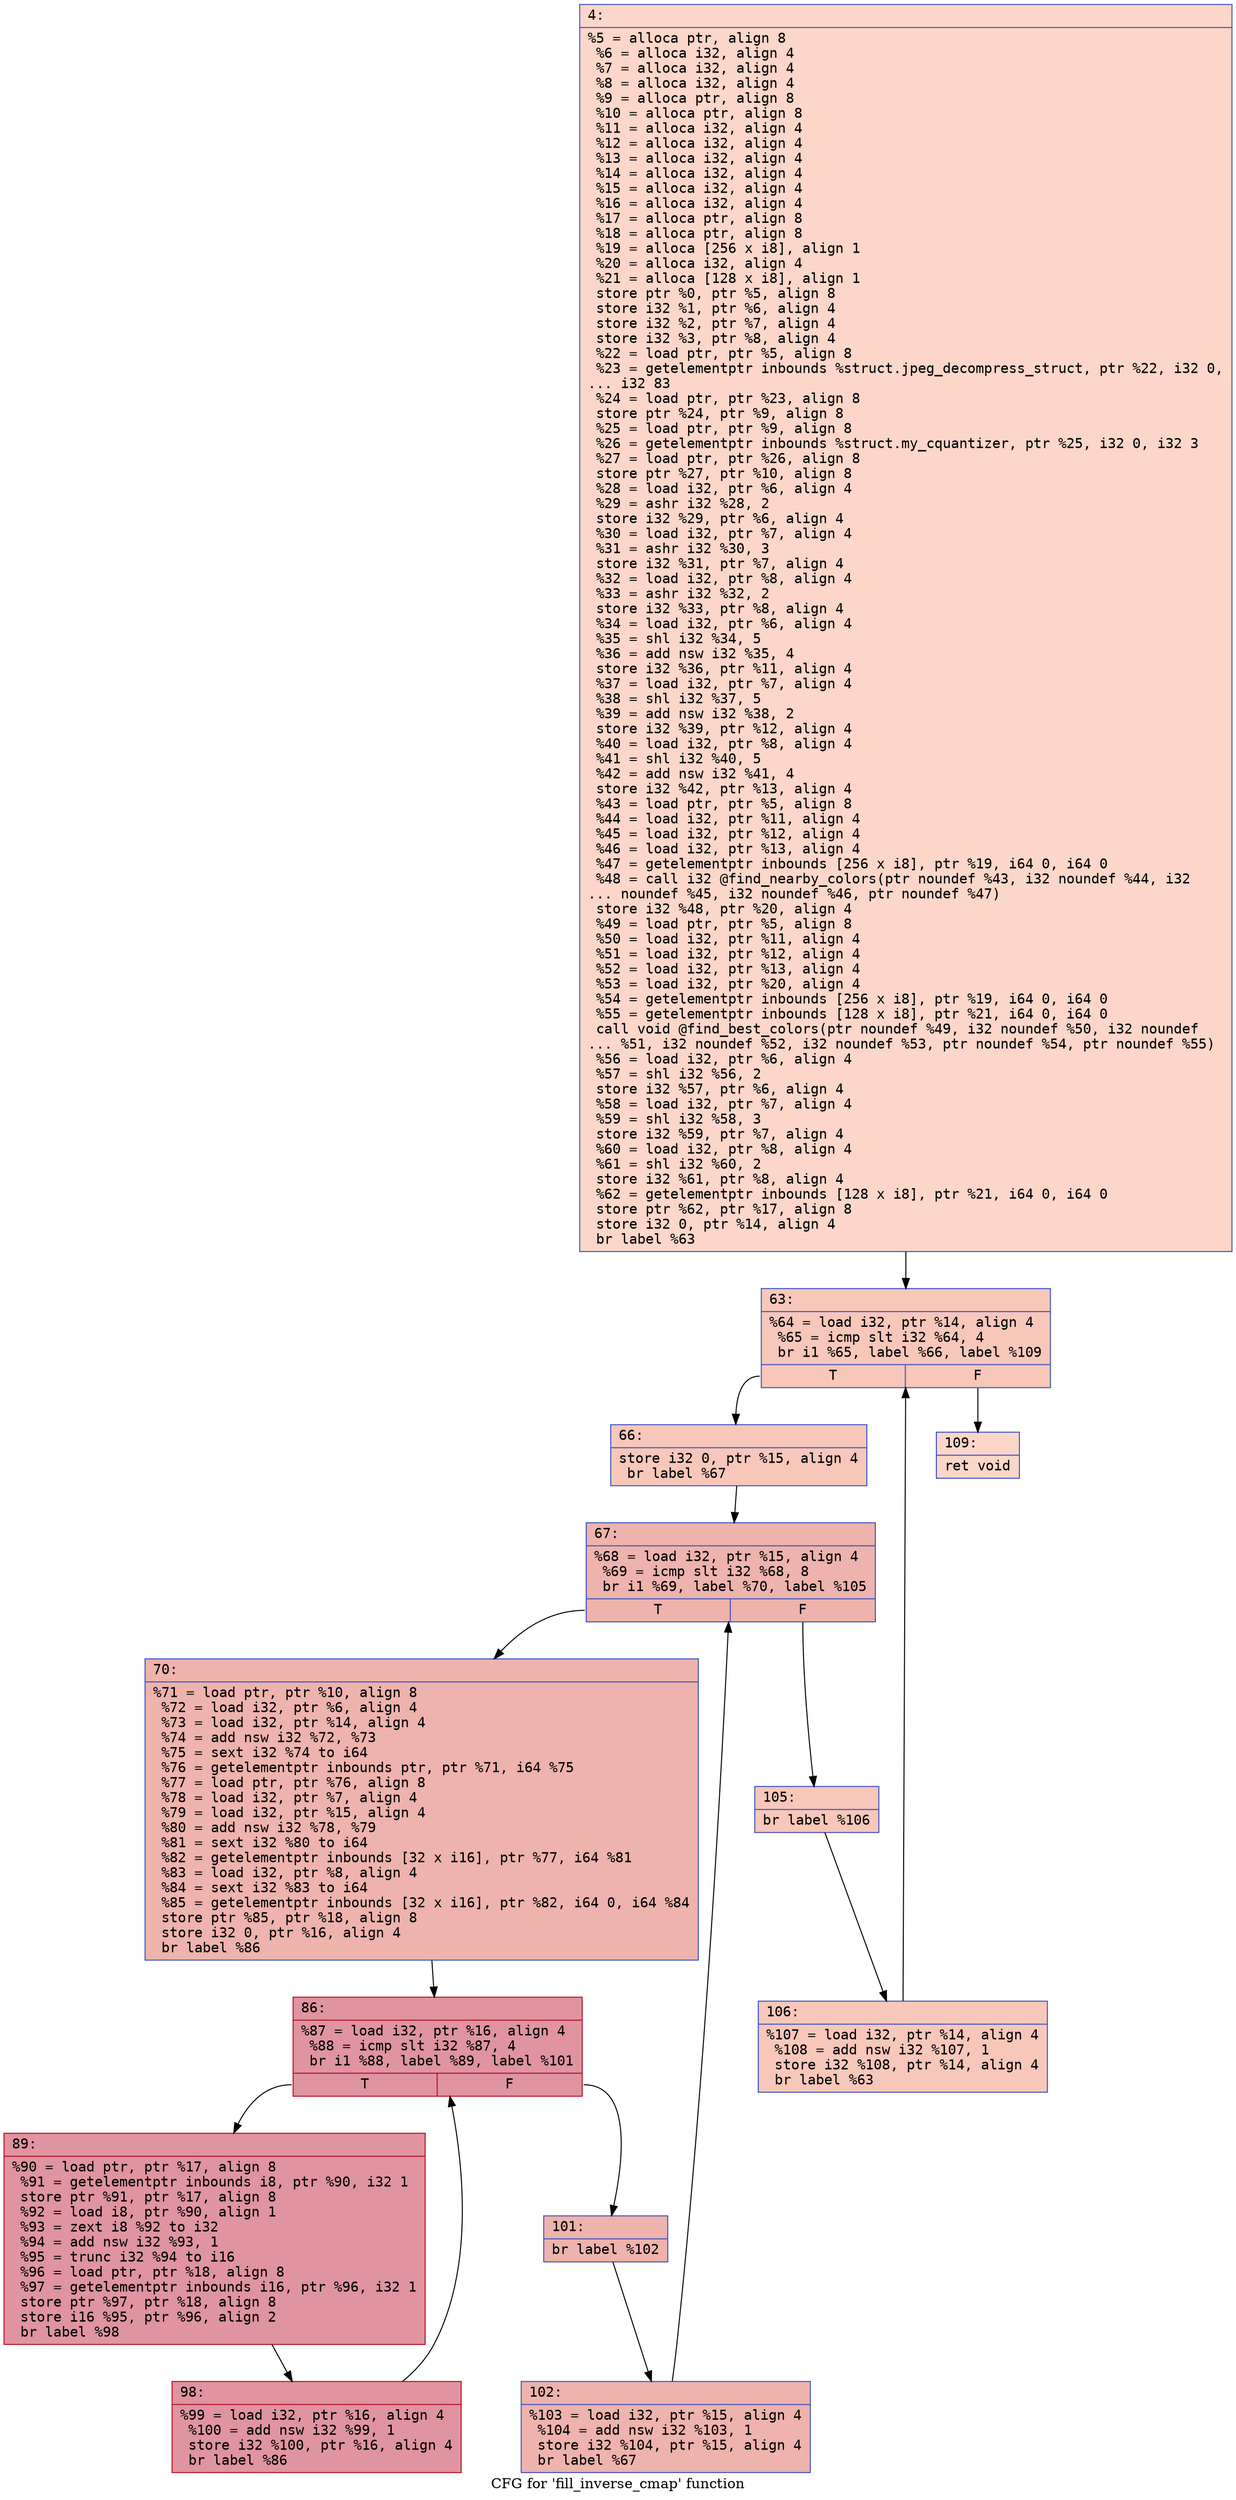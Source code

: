 digraph "CFG for 'fill_inverse_cmap' function" {
	label="CFG for 'fill_inverse_cmap' function";

	Node0x6000011f7700 [shape=record,color="#3d50c3ff", style=filled, fillcolor="#f6a38570" fontname="Courier",label="{4:\l|  %5 = alloca ptr, align 8\l  %6 = alloca i32, align 4\l  %7 = alloca i32, align 4\l  %8 = alloca i32, align 4\l  %9 = alloca ptr, align 8\l  %10 = alloca ptr, align 8\l  %11 = alloca i32, align 4\l  %12 = alloca i32, align 4\l  %13 = alloca i32, align 4\l  %14 = alloca i32, align 4\l  %15 = alloca i32, align 4\l  %16 = alloca i32, align 4\l  %17 = alloca ptr, align 8\l  %18 = alloca ptr, align 8\l  %19 = alloca [256 x i8], align 1\l  %20 = alloca i32, align 4\l  %21 = alloca [128 x i8], align 1\l  store ptr %0, ptr %5, align 8\l  store i32 %1, ptr %6, align 4\l  store i32 %2, ptr %7, align 4\l  store i32 %3, ptr %8, align 4\l  %22 = load ptr, ptr %5, align 8\l  %23 = getelementptr inbounds %struct.jpeg_decompress_struct, ptr %22, i32 0,\l... i32 83\l  %24 = load ptr, ptr %23, align 8\l  store ptr %24, ptr %9, align 8\l  %25 = load ptr, ptr %9, align 8\l  %26 = getelementptr inbounds %struct.my_cquantizer, ptr %25, i32 0, i32 3\l  %27 = load ptr, ptr %26, align 8\l  store ptr %27, ptr %10, align 8\l  %28 = load i32, ptr %6, align 4\l  %29 = ashr i32 %28, 2\l  store i32 %29, ptr %6, align 4\l  %30 = load i32, ptr %7, align 4\l  %31 = ashr i32 %30, 3\l  store i32 %31, ptr %7, align 4\l  %32 = load i32, ptr %8, align 4\l  %33 = ashr i32 %32, 2\l  store i32 %33, ptr %8, align 4\l  %34 = load i32, ptr %6, align 4\l  %35 = shl i32 %34, 5\l  %36 = add nsw i32 %35, 4\l  store i32 %36, ptr %11, align 4\l  %37 = load i32, ptr %7, align 4\l  %38 = shl i32 %37, 5\l  %39 = add nsw i32 %38, 2\l  store i32 %39, ptr %12, align 4\l  %40 = load i32, ptr %8, align 4\l  %41 = shl i32 %40, 5\l  %42 = add nsw i32 %41, 4\l  store i32 %42, ptr %13, align 4\l  %43 = load ptr, ptr %5, align 8\l  %44 = load i32, ptr %11, align 4\l  %45 = load i32, ptr %12, align 4\l  %46 = load i32, ptr %13, align 4\l  %47 = getelementptr inbounds [256 x i8], ptr %19, i64 0, i64 0\l  %48 = call i32 @find_nearby_colors(ptr noundef %43, i32 noundef %44, i32\l... noundef %45, i32 noundef %46, ptr noundef %47)\l  store i32 %48, ptr %20, align 4\l  %49 = load ptr, ptr %5, align 8\l  %50 = load i32, ptr %11, align 4\l  %51 = load i32, ptr %12, align 4\l  %52 = load i32, ptr %13, align 4\l  %53 = load i32, ptr %20, align 4\l  %54 = getelementptr inbounds [256 x i8], ptr %19, i64 0, i64 0\l  %55 = getelementptr inbounds [128 x i8], ptr %21, i64 0, i64 0\l  call void @find_best_colors(ptr noundef %49, i32 noundef %50, i32 noundef\l... %51, i32 noundef %52, i32 noundef %53, ptr noundef %54, ptr noundef %55)\l  %56 = load i32, ptr %6, align 4\l  %57 = shl i32 %56, 2\l  store i32 %57, ptr %6, align 4\l  %58 = load i32, ptr %7, align 4\l  %59 = shl i32 %58, 3\l  store i32 %59, ptr %7, align 4\l  %60 = load i32, ptr %8, align 4\l  %61 = shl i32 %60, 2\l  store i32 %61, ptr %8, align 4\l  %62 = getelementptr inbounds [128 x i8], ptr %21, i64 0, i64 0\l  store ptr %62, ptr %17, align 8\l  store i32 0, ptr %14, align 4\l  br label %63\l}"];
	Node0x6000011f7700 -> Node0x6000011f7750[tooltip="4 -> 63\nProbability 100.00%" ];
	Node0x6000011f7750 [shape=record,color="#3d50c3ff", style=filled, fillcolor="#ec7f6370" fontname="Courier",label="{63:\l|  %64 = load i32, ptr %14, align 4\l  %65 = icmp slt i32 %64, 4\l  br i1 %65, label %66, label %109\l|{<s0>T|<s1>F}}"];
	Node0x6000011f7750:s0 -> Node0x6000011f77a0[tooltip="63 -> 66\nProbability 96.88%" ];
	Node0x6000011f7750:s1 -> Node0x6000011f7ac0[tooltip="63 -> 109\nProbability 3.12%" ];
	Node0x6000011f77a0 [shape=record,color="#3d50c3ff", style=filled, fillcolor="#ec7f6370" fontname="Courier",label="{66:\l|  store i32 0, ptr %15, align 4\l  br label %67\l}"];
	Node0x6000011f77a0 -> Node0x6000011f77f0[tooltip="66 -> 67\nProbability 100.00%" ];
	Node0x6000011f77f0 [shape=record,color="#3d50c3ff", style=filled, fillcolor="#d6524470" fontname="Courier",label="{67:\l|  %68 = load i32, ptr %15, align 4\l  %69 = icmp slt i32 %68, 8\l  br i1 %69, label %70, label %105\l|{<s0>T|<s1>F}}"];
	Node0x6000011f77f0:s0 -> Node0x6000011f7840[tooltip="67 -> 70\nProbability 96.88%" ];
	Node0x6000011f77f0:s1 -> Node0x6000011f7a20[tooltip="67 -> 105\nProbability 3.12%" ];
	Node0x6000011f7840 [shape=record,color="#3d50c3ff", style=filled, fillcolor="#d6524470" fontname="Courier",label="{70:\l|  %71 = load ptr, ptr %10, align 8\l  %72 = load i32, ptr %6, align 4\l  %73 = load i32, ptr %14, align 4\l  %74 = add nsw i32 %72, %73\l  %75 = sext i32 %74 to i64\l  %76 = getelementptr inbounds ptr, ptr %71, i64 %75\l  %77 = load ptr, ptr %76, align 8\l  %78 = load i32, ptr %7, align 4\l  %79 = load i32, ptr %15, align 4\l  %80 = add nsw i32 %78, %79\l  %81 = sext i32 %80 to i64\l  %82 = getelementptr inbounds [32 x i16], ptr %77, i64 %81\l  %83 = load i32, ptr %8, align 4\l  %84 = sext i32 %83 to i64\l  %85 = getelementptr inbounds [32 x i16], ptr %82, i64 0, i64 %84\l  store ptr %85, ptr %18, align 8\l  store i32 0, ptr %16, align 4\l  br label %86\l}"];
	Node0x6000011f7840 -> Node0x6000011f7890[tooltip="70 -> 86\nProbability 100.00%" ];
	Node0x6000011f7890 [shape=record,color="#b70d28ff", style=filled, fillcolor="#b70d2870" fontname="Courier",label="{86:\l|  %87 = load i32, ptr %16, align 4\l  %88 = icmp slt i32 %87, 4\l  br i1 %88, label %89, label %101\l|{<s0>T|<s1>F}}"];
	Node0x6000011f7890:s0 -> Node0x6000011f78e0[tooltip="86 -> 89\nProbability 96.88%" ];
	Node0x6000011f7890:s1 -> Node0x6000011f7980[tooltip="86 -> 101\nProbability 3.12%" ];
	Node0x6000011f78e0 [shape=record,color="#b70d28ff", style=filled, fillcolor="#b70d2870" fontname="Courier",label="{89:\l|  %90 = load ptr, ptr %17, align 8\l  %91 = getelementptr inbounds i8, ptr %90, i32 1\l  store ptr %91, ptr %17, align 8\l  %92 = load i8, ptr %90, align 1\l  %93 = zext i8 %92 to i32\l  %94 = add nsw i32 %93, 1\l  %95 = trunc i32 %94 to i16\l  %96 = load ptr, ptr %18, align 8\l  %97 = getelementptr inbounds i16, ptr %96, i32 1\l  store ptr %97, ptr %18, align 8\l  store i16 %95, ptr %96, align 2\l  br label %98\l}"];
	Node0x6000011f78e0 -> Node0x6000011f7930[tooltip="89 -> 98\nProbability 100.00%" ];
	Node0x6000011f7930 [shape=record,color="#b70d28ff", style=filled, fillcolor="#b70d2870" fontname="Courier",label="{98:\l|  %99 = load i32, ptr %16, align 4\l  %100 = add nsw i32 %99, 1\l  store i32 %100, ptr %16, align 4\l  br label %86\l}"];
	Node0x6000011f7930 -> Node0x6000011f7890[tooltip="98 -> 86\nProbability 100.00%" ];
	Node0x6000011f7980 [shape=record,color="#3d50c3ff", style=filled, fillcolor="#d6524470" fontname="Courier",label="{101:\l|  br label %102\l}"];
	Node0x6000011f7980 -> Node0x6000011f79d0[tooltip="101 -> 102\nProbability 100.00%" ];
	Node0x6000011f79d0 [shape=record,color="#3d50c3ff", style=filled, fillcolor="#d6524470" fontname="Courier",label="{102:\l|  %103 = load i32, ptr %15, align 4\l  %104 = add nsw i32 %103, 1\l  store i32 %104, ptr %15, align 4\l  br label %67\l}"];
	Node0x6000011f79d0 -> Node0x6000011f77f0[tooltip="102 -> 67\nProbability 100.00%" ];
	Node0x6000011f7a20 [shape=record,color="#3d50c3ff", style=filled, fillcolor="#ec7f6370" fontname="Courier",label="{105:\l|  br label %106\l}"];
	Node0x6000011f7a20 -> Node0x6000011f7a70[tooltip="105 -> 106\nProbability 100.00%" ];
	Node0x6000011f7a70 [shape=record,color="#3d50c3ff", style=filled, fillcolor="#ec7f6370" fontname="Courier",label="{106:\l|  %107 = load i32, ptr %14, align 4\l  %108 = add nsw i32 %107, 1\l  store i32 %108, ptr %14, align 4\l  br label %63\l}"];
	Node0x6000011f7a70 -> Node0x6000011f7750[tooltip="106 -> 63\nProbability 100.00%" ];
	Node0x6000011f7ac0 [shape=record,color="#3d50c3ff", style=filled, fillcolor="#f6a38570" fontname="Courier",label="{109:\l|  ret void\l}"];
}
